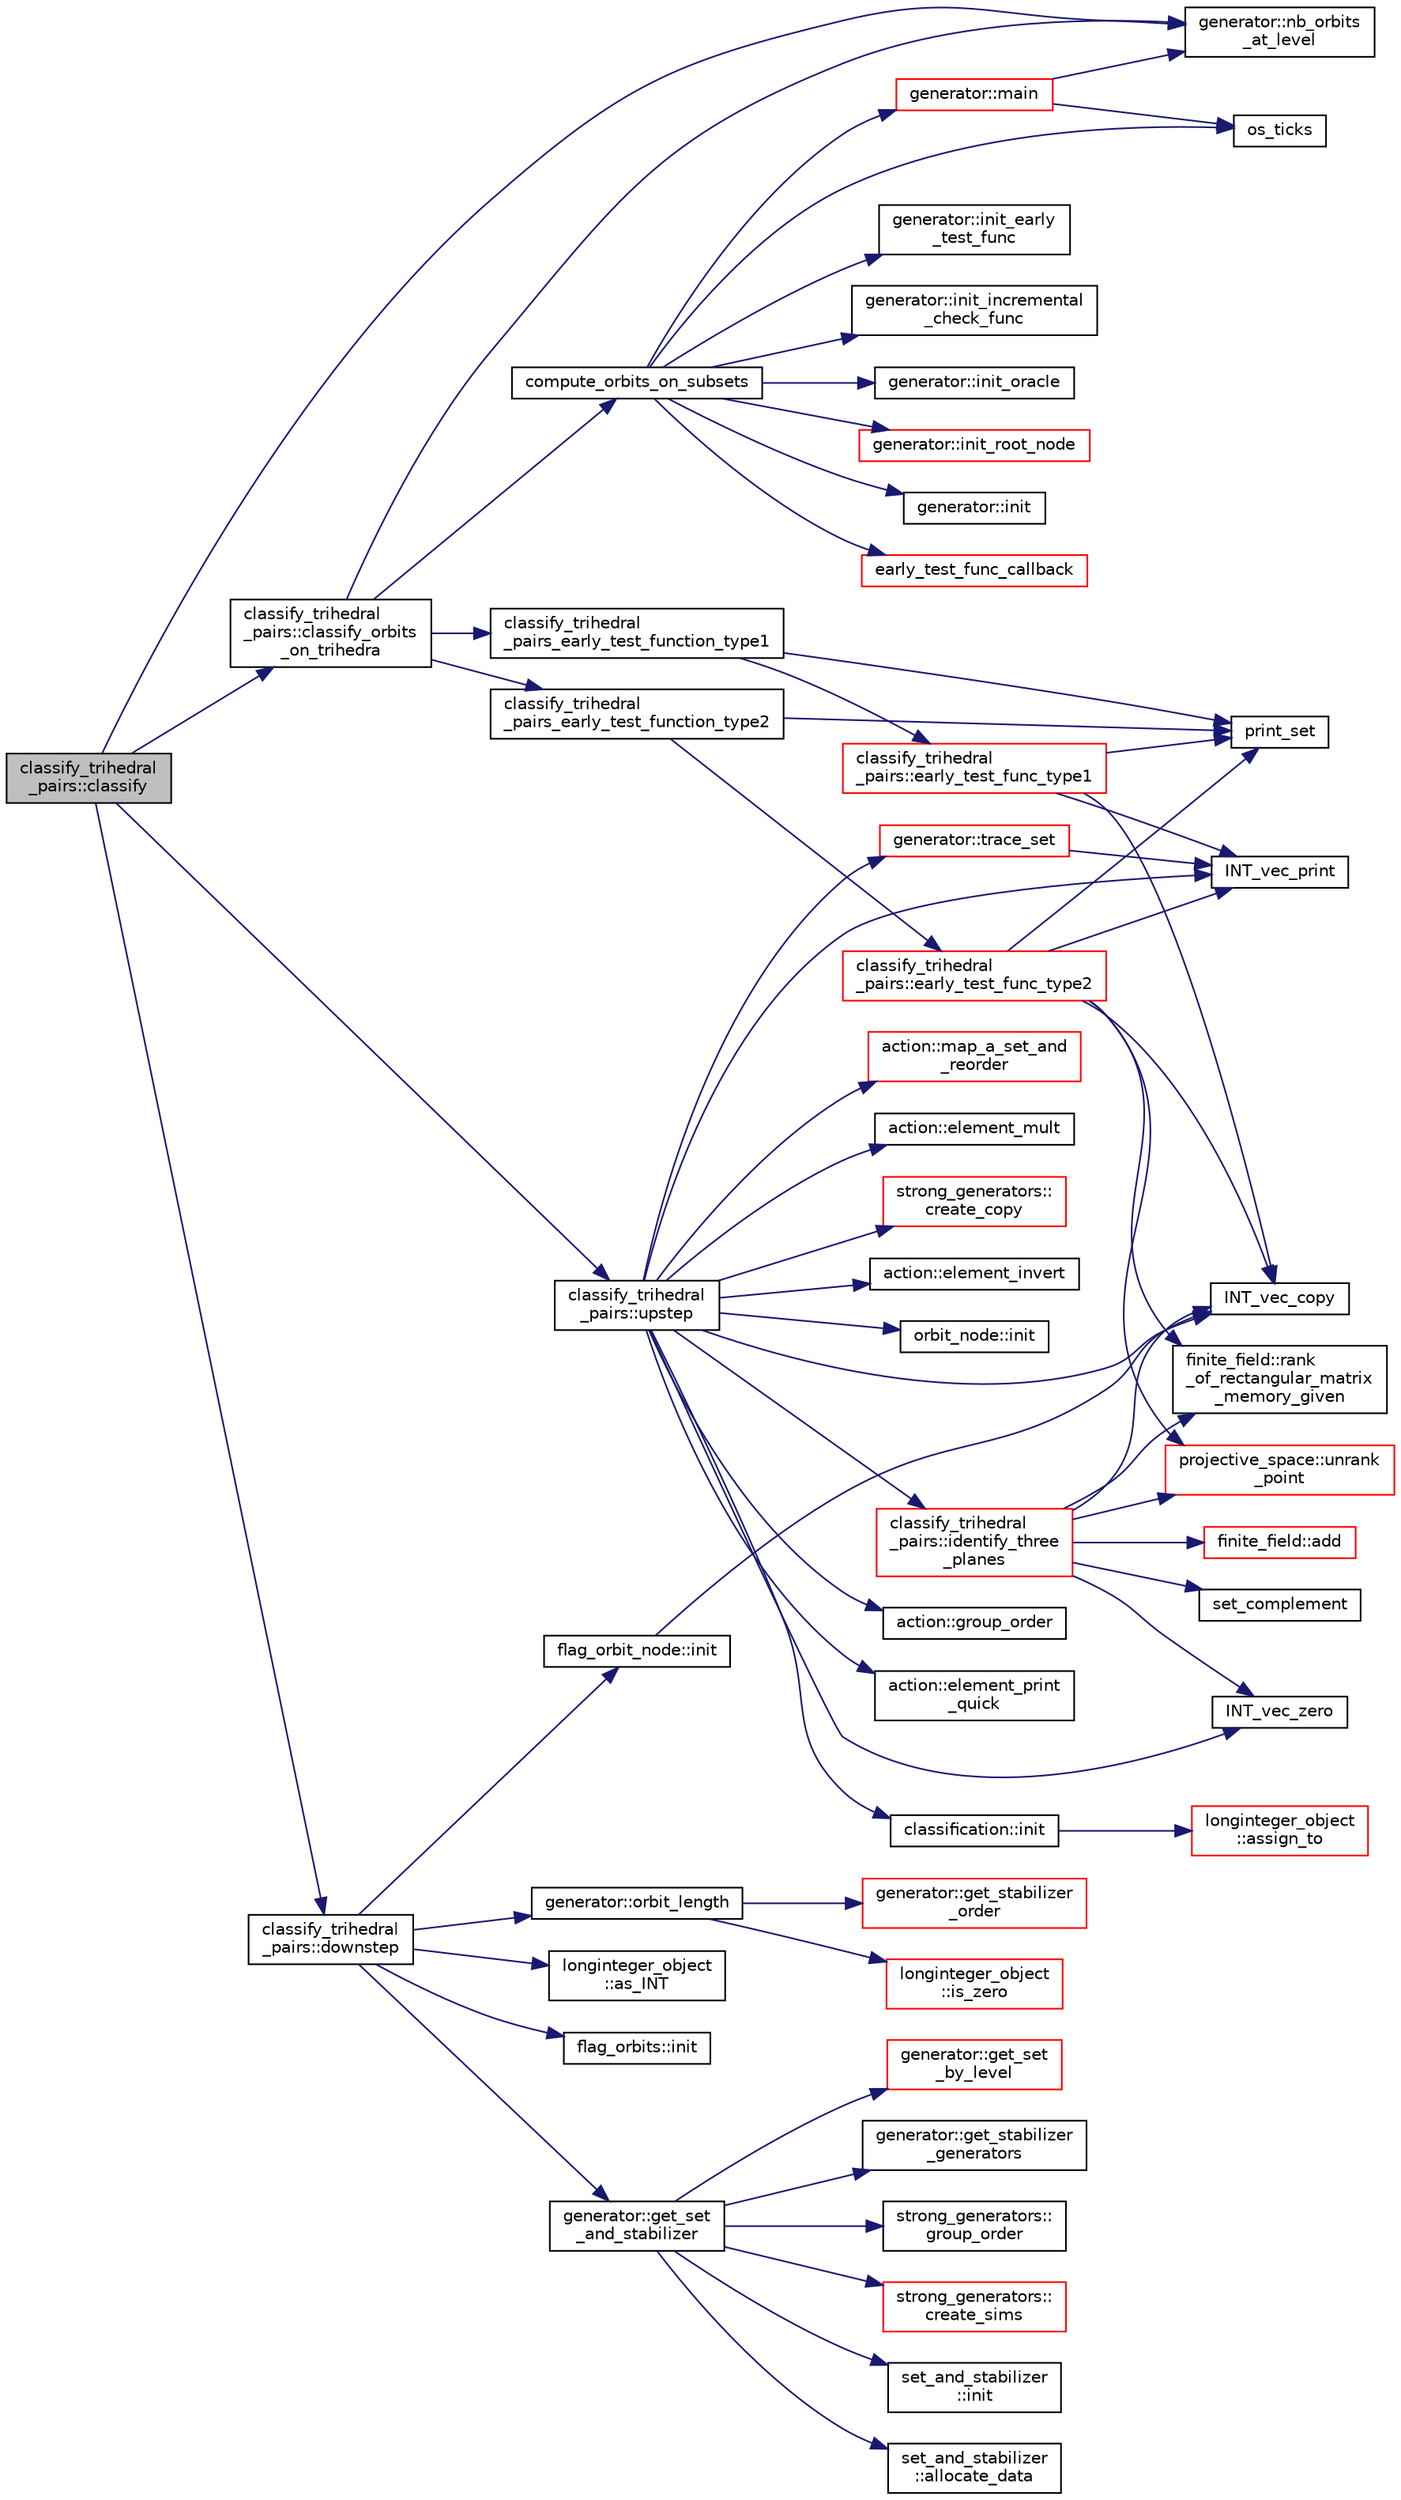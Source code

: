 digraph "classify_trihedral_pairs::classify"
{
  edge [fontname="Helvetica",fontsize="10",labelfontname="Helvetica",labelfontsize="10"];
  node [fontname="Helvetica",fontsize="10",shape=record];
  rankdir="LR";
  Node7 [label="classify_trihedral\l_pairs::classify",height=0.2,width=0.4,color="black", fillcolor="grey75", style="filled", fontcolor="black"];
  Node7 -> Node8 [color="midnightblue",fontsize="10",style="solid",fontname="Helvetica"];
  Node8 [label="classify_trihedral\l_pairs::classify_orbits\l_on_trihedra",height=0.2,width=0.4,color="black", fillcolor="white", style="filled",URL="$d1/d21/classclassify__trihedral__pairs.html#a99625621bfba4bb65b3d60304b306539"];
  Node8 -> Node9 [color="midnightblue",fontsize="10",style="solid",fontname="Helvetica"];
  Node9 [label="compute_orbits_on_subsets",height=0.2,width=0.4,color="black", fillcolor="white", style="filled",URL="$da/d10/other_8h.html#af33697aede0480110b1227f727252637"];
  Node9 -> Node10 [color="midnightblue",fontsize="10",style="solid",fontname="Helvetica"];
  Node10 [label="os_ticks",height=0.2,width=0.4,color="black", fillcolor="white", style="filled",URL="$d5/db4/io__and__os_8h.html#a3da6d2b09e35d569adb7101dffcb5224"];
  Node9 -> Node11 [color="midnightblue",fontsize="10",style="solid",fontname="Helvetica"];
  Node11 [label="generator::init",height=0.2,width=0.4,color="black", fillcolor="white", style="filled",URL="$d7/d73/classgenerator.html#aeca1559b4172cae921620768bd62df47"];
  Node9 -> Node12 [color="midnightblue",fontsize="10",style="solid",fontname="Helvetica"];
  Node12 [label="early_test_func_callback",height=0.2,width=0.4,color="red", fillcolor="white", style="filled",URL="$d0/dd1/blt_8h.html#ac5b3d559ae4a7f04c7623f93300574ea"];
  Node9 -> Node46 [color="midnightblue",fontsize="10",style="solid",fontname="Helvetica"];
  Node46 [label="generator::init_early\l_test_func",height=0.2,width=0.4,color="black", fillcolor="white", style="filled",URL="$d7/d73/classgenerator.html#a21668968b1375c408ccf4559a9240533"];
  Node9 -> Node47 [color="midnightblue",fontsize="10",style="solid",fontname="Helvetica"];
  Node47 [label="generator::init_incremental\l_check_func",height=0.2,width=0.4,color="black", fillcolor="white", style="filled",URL="$d7/d73/classgenerator.html#a2884579b5db297fec3f34bec9911bd70"];
  Node9 -> Node48 [color="midnightblue",fontsize="10",style="solid",fontname="Helvetica"];
  Node48 [label="generator::init_oracle",height=0.2,width=0.4,color="black", fillcolor="white", style="filled",URL="$d7/d73/classgenerator.html#aab9339b27020b22ae9655d4413a88e40"];
  Node9 -> Node49 [color="midnightblue",fontsize="10",style="solid",fontname="Helvetica"];
  Node49 [label="generator::init_root_node",height=0.2,width=0.4,color="red", fillcolor="white", style="filled",URL="$d7/d73/classgenerator.html#af772cc76eb68482a86e61fbd51672513"];
  Node9 -> Node57 [color="midnightblue",fontsize="10",style="solid",fontname="Helvetica"];
  Node57 [label="generator::main",height=0.2,width=0.4,color="red", fillcolor="white", style="filled",URL="$d7/d73/classgenerator.html#a01abff8e9f231bf0d82e2e8e0061f242"];
  Node57 -> Node10 [color="midnightblue",fontsize="10",style="solid",fontname="Helvetica"];
  Node57 -> Node70 [color="midnightblue",fontsize="10",style="solid",fontname="Helvetica"];
  Node70 [label="generator::nb_orbits\l_at_level",height=0.2,width=0.4,color="black", fillcolor="white", style="filled",URL="$d7/d73/classgenerator.html#a020f3d8378448310d044a4a24fadf301"];
  Node8 -> Node863 [color="midnightblue",fontsize="10",style="solid",fontname="Helvetica"];
  Node863 [label="classify_trihedral\l_pairs_early_test_function_type1",height=0.2,width=0.4,color="black", fillcolor="white", style="filled",URL="$dc/d0b/classify__trihedral__pairs_8_c.html#a8e073cc2119af8d50d4c42db4c514e48"];
  Node863 -> Node15 [color="midnightblue",fontsize="10",style="solid",fontname="Helvetica"];
  Node15 [label="print_set",height=0.2,width=0.4,color="black", fillcolor="white", style="filled",URL="$d0/dd1/blt_8h.html#a8c1a5fc71aea7ff31d181f0103196a24"];
  Node863 -> Node864 [color="midnightblue",fontsize="10",style="solid",fontname="Helvetica"];
  Node864 [label="classify_trihedral\l_pairs::early_test_func_type1",height=0.2,width=0.4,color="red", fillcolor="white", style="filled",URL="$d1/d21/classclassify__trihedral__pairs.html#adf640c2ef73e67f912395e71318ceab8"];
  Node864 -> Node15 [color="midnightblue",fontsize="10",style="solid",fontname="Helvetica"];
  Node864 -> Node16 [color="midnightblue",fontsize="10",style="solid",fontname="Helvetica"];
  Node16 [label="INT_vec_print",height=0.2,width=0.4,color="black", fillcolor="white", style="filled",URL="$df/dbf/sajeeb_8_c.html#a79a5901af0b47dd0d694109543c027fe"];
  Node864 -> Node42 [color="midnightblue",fontsize="10",style="solid",fontname="Helvetica"];
  Node42 [label="INT_vec_copy",height=0.2,width=0.4,color="black", fillcolor="white", style="filled",URL="$df/dbf/sajeeb_8_c.html#ac2d875e27e009af6ec04d17254d11075"];
  Node8 -> Node70 [color="midnightblue",fontsize="10",style="solid",fontname="Helvetica"];
  Node8 -> Node868 [color="midnightblue",fontsize="10",style="solid",fontname="Helvetica"];
  Node868 [label="classify_trihedral\l_pairs_early_test_function_type2",height=0.2,width=0.4,color="black", fillcolor="white", style="filled",URL="$dc/d0b/classify__trihedral__pairs_8_c.html#a5488ce713a111e071bea36d799ecfb52"];
  Node868 -> Node15 [color="midnightblue",fontsize="10",style="solid",fontname="Helvetica"];
  Node868 -> Node869 [color="midnightblue",fontsize="10",style="solid",fontname="Helvetica"];
  Node869 [label="classify_trihedral\l_pairs::early_test_func_type2",height=0.2,width=0.4,color="red", fillcolor="white", style="filled",URL="$d1/d21/classclassify__trihedral__pairs.html#a81a66db6705ac1c6e4fd1e9e9fa94cdb"];
  Node869 -> Node15 [color="midnightblue",fontsize="10",style="solid",fontname="Helvetica"];
  Node869 -> Node16 [color="midnightblue",fontsize="10",style="solid",fontname="Helvetica"];
  Node869 -> Node866 [color="midnightblue",fontsize="10",style="solid",fontname="Helvetica"];
  Node866 [label="projective_space::unrank\l_point",height=0.2,width=0.4,color="red", fillcolor="white", style="filled",URL="$d2/d17/classprojective__space.html#a3cb7917af4c5f1590b660d4bf907e0fa"];
  Node869 -> Node42 [color="midnightblue",fontsize="10",style="solid",fontname="Helvetica"];
  Node869 -> Node870 [color="midnightblue",fontsize="10",style="solid",fontname="Helvetica"];
  Node870 [label="finite_field::rank\l_of_rectangular_matrix\l_memory_given",height=0.2,width=0.4,color="black", fillcolor="white", style="filled",URL="$df/d5a/classfinite__field.html#a264a664b2b42be02d0bf919e058eb358"];
  Node7 -> Node70 [color="midnightblue",fontsize="10",style="solid",fontname="Helvetica"];
  Node7 -> Node871 [color="midnightblue",fontsize="10",style="solid",fontname="Helvetica"];
  Node871 [label="classify_trihedral\l_pairs::downstep",height=0.2,width=0.4,color="black", fillcolor="white", style="filled",URL="$d1/d21/classclassify__trihedral__pairs.html#a3fe3880b4f1451c976300cba97be0bbf"];
  Node871 -> Node872 [color="midnightblue",fontsize="10",style="solid",fontname="Helvetica"];
  Node872 [label="flag_orbits::init",height=0.2,width=0.4,color="black", fillcolor="white", style="filled",URL="$d4/d77/classflag__orbits.html#a3319b31077e33267f1170b5febf07068"];
  Node871 -> Node873 [color="midnightblue",fontsize="10",style="solid",fontname="Helvetica"];
  Node873 [label="generator::get_set\l_and_stabilizer",height=0.2,width=0.4,color="black", fillcolor="white", style="filled",URL="$d7/d73/classgenerator.html#a23116270f27facfd48e4190a84e0ef20"];
  Node873 -> Node874 [color="midnightblue",fontsize="10",style="solid",fontname="Helvetica"];
  Node874 [label="set_and_stabilizer\l::init",height=0.2,width=0.4,color="black", fillcolor="white", style="filled",URL="$de/df6/classset__and__stabilizer.html#a9824acdea41591e8086e76aa8b2e4b53"];
  Node873 -> Node875 [color="midnightblue",fontsize="10",style="solid",fontname="Helvetica"];
  Node875 [label="set_and_stabilizer\l::allocate_data",height=0.2,width=0.4,color="black", fillcolor="white", style="filled",URL="$de/df6/classset__and__stabilizer.html#ad5d7e012c6bc6fc25f491fe680aa32fa"];
  Node873 -> Node876 [color="midnightblue",fontsize="10",style="solid",fontname="Helvetica"];
  Node876 [label="generator::get_set\l_by_level",height=0.2,width=0.4,color="red", fillcolor="white", style="filled",URL="$d7/d73/classgenerator.html#a3012a80d862b42c848b84584389c8594"];
  Node873 -> Node853 [color="midnightblue",fontsize="10",style="solid",fontname="Helvetica"];
  Node853 [label="generator::get_stabilizer\l_generators",height=0.2,width=0.4,color="black", fillcolor="white", style="filled",URL="$d7/d73/classgenerator.html#a744da633f741e1aa27701fe9d203d564"];
  Node873 -> Node605 [color="midnightblue",fontsize="10",style="solid",fontname="Helvetica"];
  Node605 [label="strong_generators::\lgroup_order",height=0.2,width=0.4,color="black", fillcolor="white", style="filled",URL="$dc/d09/classstrong__generators.html#a91f453c2bfd6502b96f4b4eed16beb20"];
  Node873 -> Node878 [color="midnightblue",fontsize="10",style="solid",fontname="Helvetica"];
  Node878 [label="strong_generators::\lcreate_sims",height=0.2,width=0.4,color="red", fillcolor="white", style="filled",URL="$dc/d09/classstrong__generators.html#afca700d50772a39eeb74239355ae67e1"];
  Node871 -> Node880 [color="midnightblue",fontsize="10",style="solid",fontname="Helvetica"];
  Node880 [label="generator::orbit_length",height=0.2,width=0.4,color="black", fillcolor="white", style="filled",URL="$d7/d73/classgenerator.html#a38a102d644c03c18ad901f1a815a7f6c"];
  Node880 -> Node848 [color="midnightblue",fontsize="10",style="solid",fontname="Helvetica"];
  Node848 [label="generator::get_stabilizer\l_order",height=0.2,width=0.4,color="red", fillcolor="white", style="filled",URL="$d7/d73/classgenerator.html#a2a03fc974c76e47e999f3abc99e6b81d"];
  Node880 -> Node881 [color="midnightblue",fontsize="10",style="solid",fontname="Helvetica"];
  Node881 [label="longinteger_object\l::is_zero",height=0.2,width=0.4,color="red", fillcolor="white", style="filled",URL="$dd/d7e/classlonginteger__object.html#a0946732d08e5180a00480f4c40667101"];
  Node871 -> Node882 [color="midnightblue",fontsize="10",style="solid",fontname="Helvetica"];
  Node882 [label="flag_orbit_node::init",height=0.2,width=0.4,color="black", fillcolor="white", style="filled",URL="$df/dd1/classflag__orbit__node.html#ada76817a0bfc8cc9d5db35172408d646"];
  Node882 -> Node42 [color="midnightblue",fontsize="10",style="solid",fontname="Helvetica"];
  Node871 -> Node128 [color="midnightblue",fontsize="10",style="solid",fontname="Helvetica"];
  Node128 [label="longinteger_object\l::as_INT",height=0.2,width=0.4,color="black", fillcolor="white", style="filled",URL="$dd/d7e/classlonginteger__object.html#afb992d4679a6741acc63c8bcba27971e"];
  Node7 -> Node883 [color="midnightblue",fontsize="10",style="solid",fontname="Helvetica"];
  Node883 [label="classify_trihedral\l_pairs::upstep",height=0.2,width=0.4,color="black", fillcolor="white", style="filled",URL="$d1/d21/classclassify__trihedral__pairs.html#a4134a82fca1d3962311921731ce001eb"];
  Node883 -> Node170 [color="midnightblue",fontsize="10",style="solid",fontname="Helvetica"];
  Node170 [label="INT_vec_zero",height=0.2,width=0.4,color="black", fillcolor="white", style="filled",URL="$df/dbf/sajeeb_8_c.html#aa8c9c7977203577026080f546fe4980f"];
  Node883 -> Node527 [color="midnightblue",fontsize="10",style="solid",fontname="Helvetica"];
  Node527 [label="action::group_order",height=0.2,width=0.4,color="black", fillcolor="white", style="filled",URL="$d2/d86/classaction.html#ad1f69adb27041311d2e7be96e39388d4"];
  Node883 -> Node884 [color="midnightblue",fontsize="10",style="solid",fontname="Helvetica"];
  Node884 [label="classification::init",height=0.2,width=0.4,color="black", fillcolor="white", style="filled",URL="$d0/dff/classclassification.html#ac299170ae2796ee29a2a509ec0641125"];
  Node884 -> Node850 [color="midnightblue",fontsize="10",style="solid",fontname="Helvetica"];
  Node850 [label="longinteger_object\l::assign_to",height=0.2,width=0.4,color="red", fillcolor="white", style="filled",URL="$dd/d7e/classlonginteger__object.html#a891b9d0947bfce181245ab5cffe9482a"];
  Node883 -> Node42 [color="midnightblue",fontsize="10",style="solid",fontname="Helvetica"];
  Node883 -> Node16 [color="midnightblue",fontsize="10",style="solid",fontname="Helvetica"];
  Node883 -> Node885 [color="midnightblue",fontsize="10",style="solid",fontname="Helvetica"];
  Node885 [label="classify_trihedral\l_pairs::identify_three\l_planes",height=0.2,width=0.4,color="red", fillcolor="white", style="filled",URL="$d1/d21/classclassify__trihedral__pairs.html#a0c39bec96db456430eb119aa573f6d25"];
  Node885 -> Node866 [color="midnightblue",fontsize="10",style="solid",fontname="Helvetica"];
  Node885 -> Node42 [color="midnightblue",fontsize="10",style="solid",fontname="Helvetica"];
  Node885 -> Node870 [color="midnightblue",fontsize="10",style="solid",fontname="Helvetica"];
  Node885 -> Node463 [color="midnightblue",fontsize="10",style="solid",fontname="Helvetica"];
  Node463 [label="set_complement",height=0.2,width=0.4,color="black", fillcolor="white", style="filled",URL="$d2/d7c/combinatorics_8_c.html#ab7dc77f73fc69bb15dbec52aba503c3b"];
  Node885 -> Node39 [color="midnightblue",fontsize="10",style="solid",fontname="Helvetica"];
  Node39 [label="finite_field::add",height=0.2,width=0.4,color="red", fillcolor="white", style="filled",URL="$df/d5a/classfinite__field.html#a8f12328a27500f3c7be0c849ebbc9d14"];
  Node885 -> Node170 [color="midnightblue",fontsize="10",style="solid",fontname="Helvetica"];
  Node883 -> Node79 [color="midnightblue",fontsize="10",style="solid",fontname="Helvetica"];
  Node79 [label="action::element_print\l_quick",height=0.2,width=0.4,color="black", fillcolor="white", style="filled",URL="$d2/d86/classaction.html#a4844680cf6750396f76494a28655265b"];
  Node883 -> Node429 [color="midnightblue",fontsize="10",style="solid",fontname="Helvetica"];
  Node429 [label="action::map_a_set_and\l_reorder",height=0.2,width=0.4,color="red", fillcolor="white", style="filled",URL="$d2/d86/classaction.html#affe38c85a0ff3cb34d233afa7b4aea35"];
  Node883 -> Node888 [color="midnightblue",fontsize="10",style="solid",fontname="Helvetica"];
  Node888 [label="generator::trace_set",height=0.2,width=0.4,color="red", fillcolor="white", style="filled",URL="$d7/d73/classgenerator.html#ae34b55cbb999d9b2aa9dacc8748de0b2"];
  Node888 -> Node16 [color="midnightblue",fontsize="10",style="solid",fontname="Helvetica"];
  Node883 -> Node113 [color="midnightblue",fontsize="10",style="solid",fontname="Helvetica"];
  Node113 [label="action::element_mult",height=0.2,width=0.4,color="black", fillcolor="white", style="filled",URL="$d2/d86/classaction.html#ae9e36b2cae1f0f7bd7144097fa9a34b3"];
  Node883 -> Node890 [color="midnightblue",fontsize="10",style="solid",fontname="Helvetica"];
  Node890 [label="strong_generators::\lcreate_copy",height=0.2,width=0.4,color="red", fillcolor="white", style="filled",URL="$dc/d09/classstrong__generators.html#ae8c60a4267aedfe7ba379fb939bd9853"];
  Node883 -> Node127 [color="midnightblue",fontsize="10",style="solid",fontname="Helvetica"];
  Node127 [label="action::element_invert",height=0.2,width=0.4,color="black", fillcolor="white", style="filled",URL="$d2/d86/classaction.html#aa4bd01e338497714586636751fcef436"];
  Node883 -> Node893 [color="midnightblue",fontsize="10",style="solid",fontname="Helvetica"];
  Node893 [label="orbit_node::init",height=0.2,width=0.4,color="black", fillcolor="white", style="filled",URL="$de/df0/classorbit__node.html#a9ebab01e3e2190f89c8c513e8de94487"];
}

